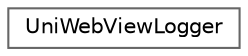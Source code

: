 digraph "Graphical Class Hierarchy"
{
 // LATEX_PDF_SIZE
  bgcolor="transparent";
  edge [fontname=Helvetica,fontsize=10,labelfontname=Helvetica,labelfontsize=10];
  node [fontname=Helvetica,fontsize=10,shape=box,height=0.2,width=0.4];
  rankdir="LR";
  Node0 [id="Node000000",label="UniWebViewLogger",height=0.2,width=0.4,color="grey40", fillcolor="white", style="filled",URL="$class_uni_web_view_logger.html",tooltip="A leveled logger which could log UniWebView related messages in both development environment and fina..."];
}
